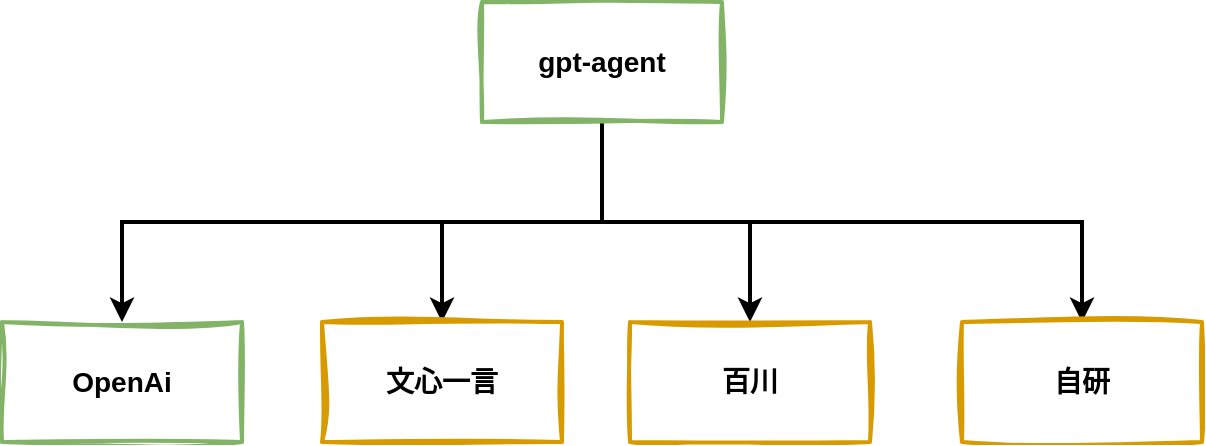 <mxfile version="24.2.5" type="github">
  <diagram name="第 1 页" id="SDa2IEumXsh_TqjZFD44">
    <mxGraphModel dx="1041" dy="753" grid="1" gridSize="10" guides="1" tooltips="1" connect="1" arrows="1" fold="1" page="1" pageScale="1" pageWidth="827" pageHeight="1169" math="0" shadow="0">
      <root>
        <mxCell id="0" />
        <mxCell id="1" parent="0" />
        <mxCell id="RY5VYGJdrSWnJKSetP0g-6" style="edgeStyle=orthogonalEdgeStyle;rounded=0;orthogonalLoop=1;jettySize=auto;html=1;exitX=0.5;exitY=1;exitDx=0;exitDy=0;entryX=0.5;entryY=0;entryDx=0;entryDy=0;strokeWidth=2;" edge="1" parent="1" source="RY5VYGJdrSWnJKSetP0g-1" target="RY5VYGJdrSWnJKSetP0g-2">
          <mxGeometry relative="1" as="geometry" />
        </mxCell>
        <mxCell id="RY5VYGJdrSWnJKSetP0g-7" style="edgeStyle=orthogonalEdgeStyle;rounded=0;orthogonalLoop=1;jettySize=auto;html=1;exitX=0.5;exitY=1;exitDx=0;exitDy=0;entryX=0.5;entryY=0;entryDx=0;entryDy=0;strokeWidth=2;" edge="1" parent="1" source="RY5VYGJdrSWnJKSetP0g-1" target="RY5VYGJdrSWnJKSetP0g-3">
          <mxGeometry relative="1" as="geometry" />
        </mxCell>
        <mxCell id="RY5VYGJdrSWnJKSetP0g-8" style="edgeStyle=orthogonalEdgeStyle;rounded=0;orthogonalLoop=1;jettySize=auto;html=1;exitX=0.5;exitY=1;exitDx=0;exitDy=0;entryX=0.5;entryY=0;entryDx=0;entryDy=0;strokeWidth=2;" edge="1" parent="1" source="RY5VYGJdrSWnJKSetP0g-1" target="RY5VYGJdrSWnJKSetP0g-4">
          <mxGeometry relative="1" as="geometry" />
        </mxCell>
        <mxCell id="RY5VYGJdrSWnJKSetP0g-9" style="edgeStyle=orthogonalEdgeStyle;rounded=0;orthogonalLoop=1;jettySize=auto;html=1;exitX=0.5;exitY=1;exitDx=0;exitDy=0;entryX=0.5;entryY=0;entryDx=0;entryDy=0;strokeWidth=2;" edge="1" parent="1" source="RY5VYGJdrSWnJKSetP0g-1" target="RY5VYGJdrSWnJKSetP0g-5">
          <mxGeometry relative="1" as="geometry" />
        </mxCell>
        <mxCell id="RY5VYGJdrSWnJKSetP0g-1" value="&lt;font style=&quot;font-size: 14px;&quot;&gt;&lt;b&gt;gpt-agent&lt;/b&gt;&lt;/font&gt;" style="rounded=0;whiteSpace=wrap;html=1;strokeWidth=2;fillColor=none;sketch=1;curveFitting=1;jiggle=2;strokeColor=#82b366;" vertex="1" parent="1">
          <mxGeometry x="280" y="200" width="120" height="60" as="geometry" />
        </mxCell>
        <mxCell id="RY5VYGJdrSWnJKSetP0g-2" value="&lt;span style=&quot;font-size: 14px;&quot;&gt;&lt;b&gt;OpenAi&lt;/b&gt;&lt;/span&gt;" style="rounded=0;whiteSpace=wrap;html=1;strokeWidth=2;fillColor=none;sketch=1;curveFitting=1;jiggle=2;strokeColor=#82b366;" vertex="1" parent="1">
          <mxGeometry x="40" y="360" width="120" height="60" as="geometry" />
        </mxCell>
        <mxCell id="RY5VYGJdrSWnJKSetP0g-3" value="&lt;span style=&quot;font-size: 14px;&quot;&gt;&lt;b&gt;文心一言&lt;/b&gt;&lt;/span&gt;" style="rounded=0;whiteSpace=wrap;html=1;strokeWidth=2;fillColor=none;sketch=1;curveFitting=1;jiggle=2;strokeColor=#d79b00;" vertex="1" parent="1">
          <mxGeometry x="200" y="360" width="120" height="60" as="geometry" />
        </mxCell>
        <mxCell id="RY5VYGJdrSWnJKSetP0g-4" value="&lt;span style=&quot;font-size: 14px;&quot;&gt;&lt;b&gt;百川&lt;/b&gt;&lt;/span&gt;" style="rounded=0;whiteSpace=wrap;html=1;strokeWidth=2;fillColor=none;sketch=1;curveFitting=1;jiggle=2;strokeColor=#d79b00;" vertex="1" parent="1">
          <mxGeometry x="354" y="360" width="120" height="60" as="geometry" />
        </mxCell>
        <mxCell id="RY5VYGJdrSWnJKSetP0g-5" value="&lt;span style=&quot;font-size: 14px;&quot;&gt;&lt;b&gt;自研&lt;/b&gt;&lt;/span&gt;" style="rounded=0;whiteSpace=wrap;html=1;strokeWidth=2;fillColor=none;sketch=1;curveFitting=1;jiggle=2;strokeColor=#d79b00;" vertex="1" parent="1">
          <mxGeometry x="520" y="360" width="120" height="60" as="geometry" />
        </mxCell>
      </root>
    </mxGraphModel>
  </diagram>
</mxfile>
